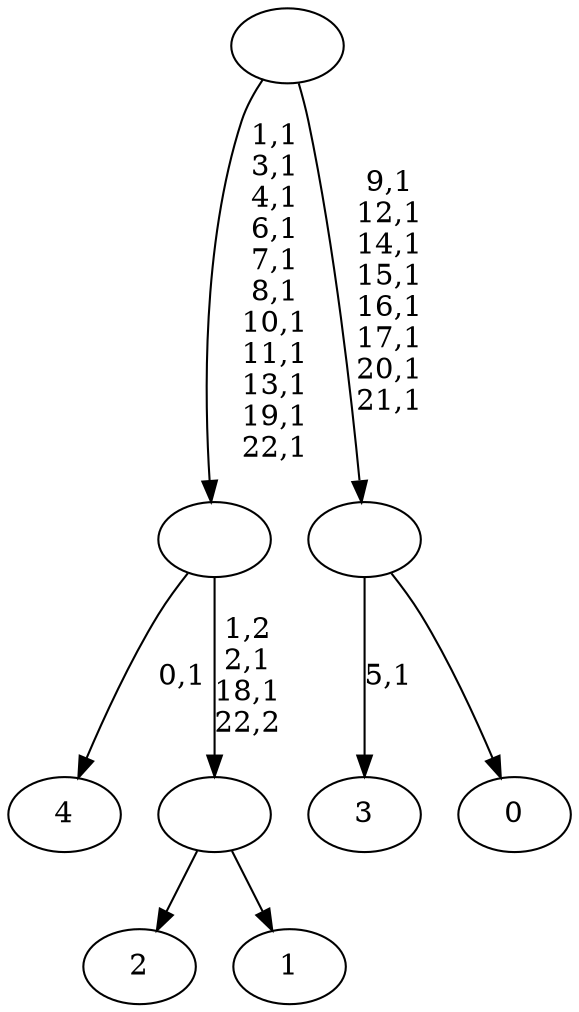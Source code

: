 digraph T {
	28 [label="4"]
	26 [label="3"]
	24 [label="2"]
	23 [label="1"]
	22 [label=""]
	20 [label=""]
	9 [label="0"]
	8 [label=""]
	0 [label=""]
	22 -> 24 [label=""]
	22 -> 23 [label=""]
	20 -> 22 [label="1,2\n2,1\n18,1\n22,2"]
	20 -> 28 [label="0,1"]
	8 -> 26 [label="5,1"]
	8 -> 9 [label=""]
	0 -> 8 [label="9,1\n12,1\n14,1\n15,1\n16,1\n17,1\n20,1\n21,1"]
	0 -> 20 [label="1,1\n3,1\n4,1\n6,1\n7,1\n8,1\n10,1\n11,1\n13,1\n19,1\n22,1"]
}
